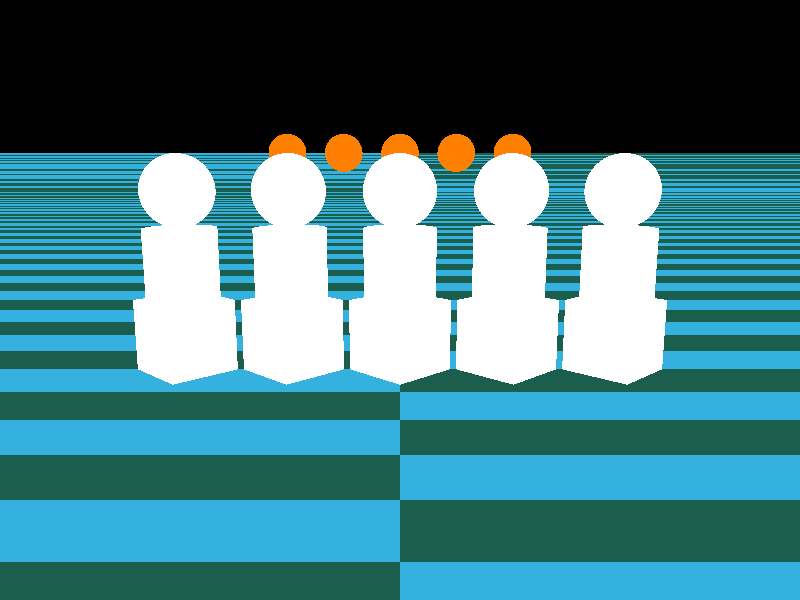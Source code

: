 // Persistence Of Vision raytracer version 3.0 sample file.
// This file demonstrates the use of the file "ior.inc" and a few other
// interesting and useful tricks.  It can take a bit of time to render,
// (he said, understatingly), because of the transparency and because of
// the 7 element light bank (flourescent tube?).  Eliminating some of the
// lights (and adjusting the brightness color, "Watts", accordingly)
// will help quite a bit.

#version 3.0
global_settings { max_trace_level 20 assumed_gamma 2.2 }

#include "colors.inc"
#include "shapes.inc"
#include "textures.inc"
#include "glass.inc"
#include "consts.inc"              // Index of refraction constants

camera {
   location <0, 5, -20>
   direction z
   angle 57
   up  <0.0, 1.0, 0.0>
   right <4/3, 0.0, 0.0>
   look_at <0, 1, 0>
}

// Assemble a bank of lights here, on the ground...
#declare Watts = color Gray25
#declare Light_Distance = -50

union {
    light_source  { <-6, 0, Light_Distance>  color Watts  }
    light_source  { <-4, 0, Light_Distance>  color Watts  }
    light_source  { <-2, 0, Light_Distance>  color Watts  }
    light_source  { < 0, 0, Light_Distance>  color Watts  }
    light_source  { < 2, 0, Light_Distance>  color Watts  }
    light_source  { < 4, 0, Light_Distance>  color Watts  }
    light_source  { < 6, 0, Light_Distance>  color Watts  }

    rotate 60*x           // ... and hoist 'em up into the air

    pigment { White }  // Doesn't do anything but suppresses a parser warning
}


// Horozontally striped floor
plane { y, -1
   pigment {
      checker color HuntersGreen color SummerSky
      scale <32000, 1, 2>
   }
   finish {
      ambient 0.1
      diffuse 0.6
   }
}


#declare Hummer =
union {
   union {
      object { UnitBox }
      object { Disk_Y translate 2*y }
      sphere { <0, 4, 0>, 1 }
      rotate 45*y
   }

   // Let's attach an orange sphere to this thing... off in the distance,
   // so it'll be automatically repeated as we repeat the rest of the
   // object (see below)
   sphere { <0, 5, 20>, 1 texture { finish { Shiny } pigment {Orange} } }
}

// Set up a default texture for all objects that follow that don't already
// have a texture of their own
default { texture { T_Glass1 } }


// Now lay out five of those Hummers
object { Hummer
   translate -6*x
   finish { ior Diamond_Ior }
}

object { Hummer
   translate -3*x
   finish { ior Flint_Glass_Ior }
}

object { Hummer
   translate 0*x
   finish { ior Crown_Glass_Ior }
}

object { Hummer
   translate 3*x
   finish { ior Water_Ior }
}

object { Hummer
   translate 6*x
   finish { ior Air_Ior }
}
// end of file iortest.pov
